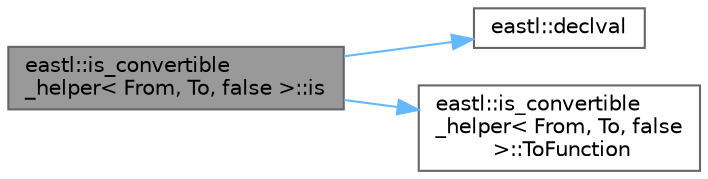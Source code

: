 digraph "eastl::is_convertible_helper&lt; From, To, false &gt;::is"
{
 // LATEX_PDF_SIZE
  bgcolor="transparent";
  edge [fontname=Helvetica,fontsize=10,labelfontname=Helvetica,labelfontsize=10];
  node [fontname=Helvetica,fontsize=10,shape=box,height=0.2,width=0.4];
  rankdir="LR";
  Node1 [id="Node000001",label="eastl::is_convertible\l_helper\< From, To, false \>::is",height=0.2,width=0.4,color="gray40", fillcolor="grey60", style="filled", fontcolor="black",tooltip=" "];
  Node1 -> Node2 [id="edge3_Node000001_Node000002",color="steelblue1",style="solid",tooltip=" "];
  Node2 [id="Node000002",label="eastl::declval",height=0.2,width=0.4,color="grey40", fillcolor="white", style="filled",URL="$namespaceeastl.html#aa81eff4ca797fb501eb33daa5468f983",tooltip=" "];
  Node1 -> Node3 [id="edge4_Node000001_Node000003",color="steelblue1",style="solid",tooltip=" "];
  Node3 [id="Node000003",label="eastl::is_convertible\l_helper\< From, To, false\l \>::ToFunction",height=0.2,width=0.4,color="grey40", fillcolor="white", style="filled",URL="$classeastl_1_1is__convertible__helper_3_01_from_00_01_to_00_01false_01_4.html#af5e73b8a888f6e3ff14b0a75a27af49a",tooltip=" "];
}
